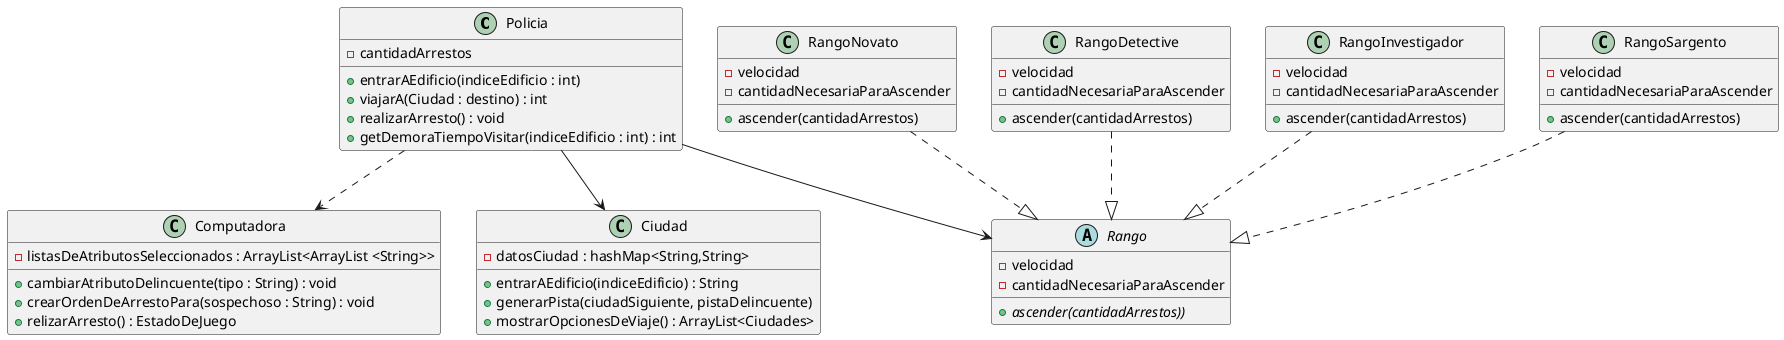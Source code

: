 @startuml
'https://plantuml.com/class-diagram

class Policia{
    -cantidadArrestos

    + entrarAEdificio(indiceEdificio : int)
    + viajarA(Ciudad : destino) : int
    + realizarArresto() : void
    + getDemoraTiempoVisitar(indiceEdificio : int) : int

}

class Computadora{
   - listasDeAtributosSeleccionados : ArrayList<ArrayList <String>>

   + cambiarAtributoDelincuente(tipo : String) : void
   + crearOrdenDeArrestoPara(sospechoso : String) : void
   + relizarArresto() : EstadoDeJuego
}

class Ciudad{
    - datosCiudad : hashMap<String,String>

    + entrarAEdificio(indiceEdificio) : String
    + generarPista(ciudadSiguiente, pistaDelincuente)
    + mostrarOpcionesDeViaje() : ArrayList<Ciudades>
}

abstract class Rango{
    -velocidad
    -cantidadNecesariaParaAscender

    + {abstract} ascender(cantidadArrestos))
}

class RangoNovato{
    -velocidad
    -cantidadNecesariaParaAscender
+ascender(cantidadArrestos)
}

class RangoDetective{
    -velocidad
    -cantidadNecesariaParaAscender
+ascender(cantidadArrestos)
}

class RangoInvestigador{
    -velocidad
    -cantidadNecesariaParaAscender
+ascender(cantidadArrestos)
}

class RangoSargento{
    -velocidad
    -cantidadNecesariaParaAscender
+ascender(cantidadArrestos)
}

Policia --> Rango
RangoNovato ..|> Rango
RangoDetective ..|> Rango
RangoSargento ..|> Rango
RangoInvestigador ..|> Rango

Policia ..> Computadora
Policia --> Ciudad



@enduml